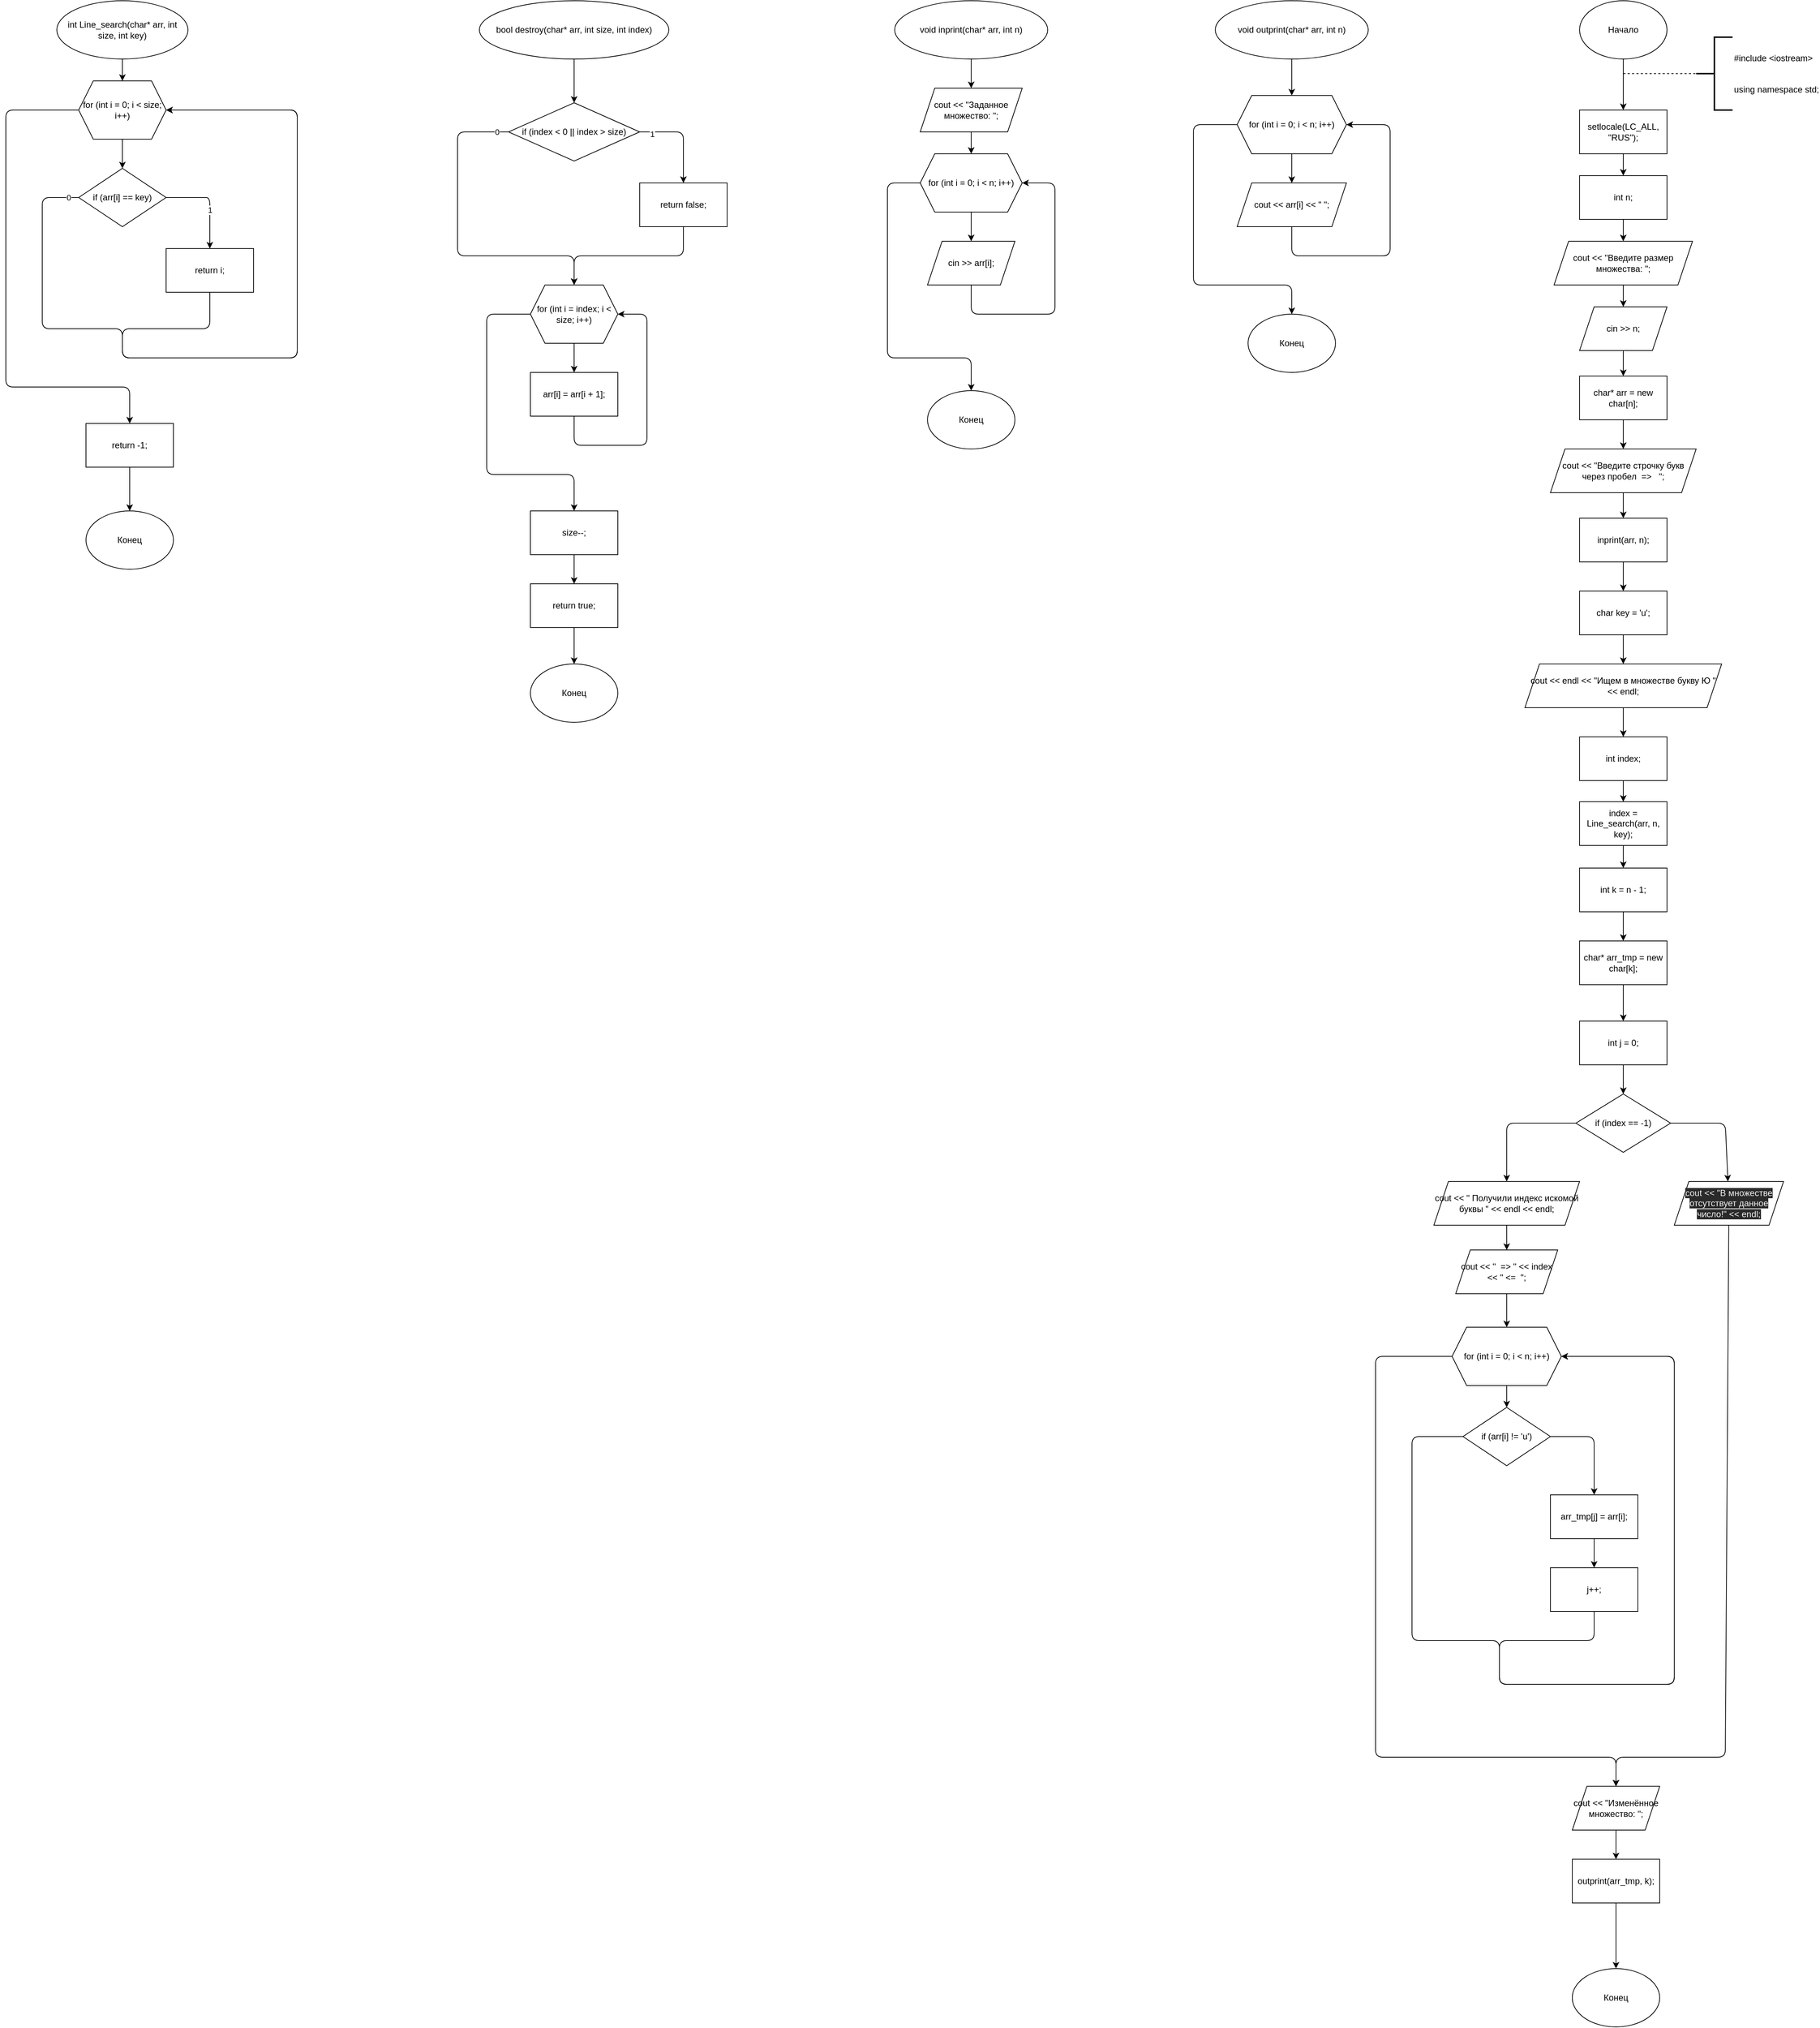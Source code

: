 <mxfile>
    <diagram id="OY_DTfB4gD_qRDo4ge83" name="Страница 1">
        <mxGraphModel dx="3727" dy="2633" grid="1" gridSize="10" guides="1" tooltips="1" connect="1" arrows="1" fold="1" page="1" pageScale="1" pageWidth="827" pageHeight="1169" math="0" shadow="0">
            <root>
                <mxCell id="0"/>
                <mxCell id="1" parent="0"/>
                <mxCell id="4" value="" style="edgeStyle=none;html=1;" edge="1" parent="1" source="2" target="3">
                    <mxGeometry relative="1" as="geometry"/>
                </mxCell>
                <mxCell id="2" value="int Line_search(char* arr, int size, int key)" style="ellipse;whiteSpace=wrap;html=1;" vertex="1" parent="1">
                    <mxGeometry x="160" y="10" width="180" height="80" as="geometry"/>
                </mxCell>
                <mxCell id="6" value="" style="edgeStyle=none;html=1;" edge="1" parent="1" source="3" target="5">
                    <mxGeometry relative="1" as="geometry"/>
                </mxCell>
                <mxCell id="14" style="edgeStyle=none;html=1;entryX=0.5;entryY=0;entryDx=0;entryDy=0;" edge="1" parent="1" source="3" target="9">
                    <mxGeometry relative="1" as="geometry">
                        <Array as="points">
                            <mxPoint x="90" y="160"/>
                            <mxPoint x="90" y="540"/>
                            <mxPoint x="260" y="540"/>
                        </Array>
                    </mxGeometry>
                </mxCell>
                <mxCell id="3" value="for (int i = 0; i &lt; size; i++)" style="shape=hexagon;perimeter=hexagonPerimeter2;whiteSpace=wrap;html=1;fixedSize=1;" vertex="1" parent="1">
                    <mxGeometry x="190" y="120" width="120" height="80" as="geometry"/>
                </mxCell>
                <mxCell id="8" style="edgeStyle=none;html=1;entryX=0.5;entryY=0;entryDx=0;entryDy=0;" edge="1" parent="1" source="5" target="7">
                    <mxGeometry relative="1" as="geometry">
                        <Array as="points">
                            <mxPoint x="350" y="280"/>
                            <mxPoint x="370" y="280"/>
                        </Array>
                    </mxGeometry>
                </mxCell>
                <mxCell id="13" value="1" style="edgeLabel;html=1;align=center;verticalAlign=middle;resizable=0;points=[];" vertex="1" connectable="0" parent="8">
                    <mxGeometry x="0.185" relative="1" as="geometry">
                        <mxPoint as="offset"/>
                    </mxGeometry>
                </mxCell>
                <mxCell id="11" style="edgeStyle=none;html=1;entryX=1;entryY=0.5;entryDx=0;entryDy=0;" edge="1" parent="1" source="5" target="3">
                    <mxGeometry relative="1" as="geometry">
                        <Array as="points">
                            <mxPoint x="140" y="280"/>
                            <mxPoint x="140" y="460"/>
                            <mxPoint x="250" y="460"/>
                            <mxPoint x="250" y="500"/>
                            <mxPoint x="490" y="500"/>
                            <mxPoint x="490" y="160"/>
                        </Array>
                    </mxGeometry>
                </mxCell>
                <mxCell id="12" value="0" style="edgeLabel;html=1;align=center;verticalAlign=middle;resizable=0;points=[];" vertex="1" connectable="0" parent="11">
                    <mxGeometry x="-0.975" relative="1" as="geometry">
                        <mxPoint as="offset"/>
                    </mxGeometry>
                </mxCell>
                <mxCell id="5" value="if (arr[i] == key)" style="rhombus;whiteSpace=wrap;html=1;" vertex="1" parent="1">
                    <mxGeometry x="190" y="240" width="120" height="80" as="geometry"/>
                </mxCell>
                <mxCell id="10" style="edgeStyle=none;html=1;entryX=1;entryY=0.5;entryDx=0;entryDy=0;" edge="1" parent="1" source="7" target="3">
                    <mxGeometry relative="1" as="geometry">
                        <Array as="points">
                            <mxPoint x="370" y="460"/>
                            <mxPoint x="250" y="460"/>
                            <mxPoint x="250" y="500"/>
                            <mxPoint x="490" y="500"/>
                            <mxPoint x="490" y="160"/>
                        </Array>
                    </mxGeometry>
                </mxCell>
                <mxCell id="7" value="return i;" style="rounded=0;whiteSpace=wrap;html=1;" vertex="1" parent="1">
                    <mxGeometry x="310" y="350" width="120" height="60" as="geometry"/>
                </mxCell>
                <mxCell id="16" value="" style="edgeStyle=none;html=1;" edge="1" parent="1" source="9" target="15">
                    <mxGeometry relative="1" as="geometry"/>
                </mxCell>
                <mxCell id="9" value="return -1;" style="rounded=0;whiteSpace=wrap;html=1;" vertex="1" parent="1">
                    <mxGeometry x="200" y="590" width="120" height="60" as="geometry"/>
                </mxCell>
                <mxCell id="15" value="Конец" style="ellipse;whiteSpace=wrap;html=1;" vertex="1" parent="1">
                    <mxGeometry x="200" y="710" width="120" height="80" as="geometry"/>
                </mxCell>
                <mxCell id="19" value="" style="edgeStyle=none;html=1;" edge="1" parent="1" source="17" target="18">
                    <mxGeometry relative="1" as="geometry"/>
                </mxCell>
                <mxCell id="17" value="bool destroy(char* arr, int size, int index)" style="ellipse;whiteSpace=wrap;html=1;" vertex="1" parent="1">
                    <mxGeometry x="740" y="10" width="260" height="80" as="geometry"/>
                </mxCell>
                <mxCell id="21" style="edgeStyle=none;html=1;entryX=0.5;entryY=0;entryDx=0;entryDy=0;" edge="1" parent="1" source="18" target="20">
                    <mxGeometry relative="1" as="geometry">
                        <Array as="points">
                            <mxPoint x="1020" y="190"/>
                        </Array>
                    </mxGeometry>
                </mxCell>
                <mxCell id="26" value="1" style="edgeLabel;html=1;align=center;verticalAlign=middle;resizable=0;points=[];" vertex="1" connectable="0" parent="21">
                    <mxGeometry x="-0.739" y="-3" relative="1" as="geometry">
                        <mxPoint as="offset"/>
                    </mxGeometry>
                </mxCell>
                <mxCell id="24" style="edgeStyle=none;html=1;entryX=0.5;entryY=0;entryDx=0;entryDy=0;" edge="1" parent="1" source="18" target="22">
                    <mxGeometry relative="1" as="geometry">
                        <Array as="points">
                            <mxPoint x="710" y="190"/>
                            <mxPoint x="710" y="360"/>
                            <mxPoint x="870" y="360"/>
                        </Array>
                    </mxGeometry>
                </mxCell>
                <mxCell id="25" value="0" style="edgeLabel;html=1;align=center;verticalAlign=middle;resizable=0;points=[];" vertex="1" connectable="0" parent="24">
                    <mxGeometry x="-0.927" relative="1" as="geometry">
                        <mxPoint as="offset"/>
                    </mxGeometry>
                </mxCell>
                <mxCell id="18" value="if (index &lt; 0 || index &gt; size)" style="rhombus;whiteSpace=wrap;html=1;" vertex="1" parent="1">
                    <mxGeometry x="780" y="150" width="180" height="80" as="geometry"/>
                </mxCell>
                <mxCell id="23" style="edgeStyle=none;html=1;entryX=0.5;entryY=0;entryDx=0;entryDy=0;" edge="1" parent="1" source="20" target="22">
                    <mxGeometry relative="1" as="geometry">
                        <Array as="points">
                            <mxPoint x="1020" y="360"/>
                            <mxPoint x="870" y="360"/>
                        </Array>
                    </mxGeometry>
                </mxCell>
                <mxCell id="20" value="return false;" style="rounded=0;whiteSpace=wrap;html=1;" vertex="1" parent="1">
                    <mxGeometry x="960" y="260" width="120" height="60" as="geometry"/>
                </mxCell>
                <mxCell id="28" value="" style="edgeStyle=none;html=1;" edge="1" parent="1" source="22" target="27">
                    <mxGeometry relative="1" as="geometry"/>
                </mxCell>
                <mxCell id="31" style="edgeStyle=none;html=1;" edge="1" parent="1" source="22" target="30">
                    <mxGeometry relative="1" as="geometry">
                        <Array as="points">
                            <mxPoint x="750" y="440"/>
                            <mxPoint x="750" y="660"/>
                            <mxPoint x="870" y="660"/>
                        </Array>
                    </mxGeometry>
                </mxCell>
                <mxCell id="22" value="for (int i = index; i &lt; size; i++)" style="shape=hexagon;perimeter=hexagonPerimeter2;whiteSpace=wrap;html=1;fixedSize=1;" vertex="1" parent="1">
                    <mxGeometry x="810" y="400" width="120" height="80" as="geometry"/>
                </mxCell>
                <mxCell id="29" style="edgeStyle=none;html=1;entryX=1;entryY=0.5;entryDx=0;entryDy=0;" edge="1" parent="1" source="27" target="22">
                    <mxGeometry relative="1" as="geometry">
                        <Array as="points">
                            <mxPoint x="870" y="620"/>
                            <mxPoint x="970" y="620"/>
                            <mxPoint x="970" y="440"/>
                        </Array>
                    </mxGeometry>
                </mxCell>
                <mxCell id="27" value="arr[i] = arr[i + 1];" style="rounded=0;whiteSpace=wrap;html=1;" vertex="1" parent="1">
                    <mxGeometry x="810" y="520" width="120" height="60" as="geometry"/>
                </mxCell>
                <mxCell id="33" value="" style="edgeStyle=none;html=1;" edge="1" parent="1" source="30" target="32">
                    <mxGeometry relative="1" as="geometry"/>
                </mxCell>
                <mxCell id="30" value="size--;" style="rounded=0;whiteSpace=wrap;html=1;" vertex="1" parent="1">
                    <mxGeometry x="810" y="710" width="120" height="60" as="geometry"/>
                </mxCell>
                <mxCell id="35" value="" style="edgeStyle=none;html=1;" edge="1" parent="1" source="32" target="34">
                    <mxGeometry relative="1" as="geometry"/>
                </mxCell>
                <mxCell id="32" value="return true;" style="rounded=0;whiteSpace=wrap;html=1;" vertex="1" parent="1">
                    <mxGeometry x="810" y="810" width="120" height="60" as="geometry"/>
                </mxCell>
                <mxCell id="34" value="Конец" style="ellipse;whiteSpace=wrap;html=1;" vertex="1" parent="1">
                    <mxGeometry x="810" y="920" width="120" height="80" as="geometry"/>
                </mxCell>
                <mxCell id="38" value="" style="edgeStyle=none;html=1;" edge="1" parent="1" source="36" target="37">
                    <mxGeometry relative="1" as="geometry"/>
                </mxCell>
                <mxCell id="36" value="void inprint(char* arr, int n)" style="ellipse;whiteSpace=wrap;html=1;" vertex="1" parent="1">
                    <mxGeometry x="1310" y="10" width="210" height="80" as="geometry"/>
                </mxCell>
                <mxCell id="40" value="" style="edgeStyle=none;html=1;" edge="1" parent="1" source="37" target="39">
                    <mxGeometry relative="1" as="geometry"/>
                </mxCell>
                <mxCell id="37" value="cout &lt;&lt; &quot;Заданное множество: &quot;;" style="shape=parallelogram;perimeter=parallelogramPerimeter;whiteSpace=wrap;html=1;fixedSize=1;" vertex="1" parent="1">
                    <mxGeometry x="1345" y="130" width="140" height="60" as="geometry"/>
                </mxCell>
                <mxCell id="42" value="" style="edgeStyle=none;html=1;" edge="1" parent="1" source="39" target="41">
                    <mxGeometry relative="1" as="geometry"/>
                </mxCell>
                <mxCell id="45" style="edgeStyle=none;html=1;entryX=0.5;entryY=0;entryDx=0;entryDy=0;" edge="1" parent="1" source="39" target="44">
                    <mxGeometry relative="1" as="geometry">
                        <Array as="points">
                            <mxPoint x="1300" y="260"/>
                            <mxPoint x="1300" y="500"/>
                            <mxPoint x="1415" y="500"/>
                        </Array>
                    </mxGeometry>
                </mxCell>
                <mxCell id="39" value="for (int i = 0; i &lt; n; i++)" style="shape=hexagon;perimeter=hexagonPerimeter2;whiteSpace=wrap;html=1;fixedSize=1;" vertex="1" parent="1">
                    <mxGeometry x="1345" y="220" width="140" height="80" as="geometry"/>
                </mxCell>
                <mxCell id="43" style="edgeStyle=none;html=1;entryX=1;entryY=0.5;entryDx=0;entryDy=0;" edge="1" parent="1" source="41" target="39">
                    <mxGeometry relative="1" as="geometry">
                        <Array as="points">
                            <mxPoint x="1415" y="440"/>
                            <mxPoint x="1530" y="440"/>
                            <mxPoint x="1530" y="260"/>
                        </Array>
                    </mxGeometry>
                </mxCell>
                <mxCell id="41" value="cin &gt;&gt; arr[i];" style="shape=parallelogram;perimeter=parallelogramPerimeter;whiteSpace=wrap;html=1;fixedSize=1;" vertex="1" parent="1">
                    <mxGeometry x="1355" y="340" width="120" height="60" as="geometry"/>
                </mxCell>
                <mxCell id="44" value="Конец" style="ellipse;whiteSpace=wrap;html=1;" vertex="1" parent="1">
                    <mxGeometry x="1355" y="545" width="120" height="80" as="geometry"/>
                </mxCell>
                <mxCell id="48" value="" style="edgeStyle=none;html=1;" edge="1" parent="1" source="46" target="47">
                    <mxGeometry relative="1" as="geometry"/>
                </mxCell>
                <mxCell id="46" value="void outprint(char* arr, int n)" style="ellipse;whiteSpace=wrap;html=1;" vertex="1" parent="1">
                    <mxGeometry x="1750" y="10" width="210" height="80" as="geometry"/>
                </mxCell>
                <mxCell id="50" value="" style="edgeStyle=none;html=1;" edge="1" parent="1" source="47" target="49">
                    <mxGeometry relative="1" as="geometry"/>
                </mxCell>
                <mxCell id="53" style="edgeStyle=none;html=1;entryX=0.5;entryY=0;entryDx=0;entryDy=0;" edge="1" parent="1" source="47" target="52">
                    <mxGeometry relative="1" as="geometry">
                        <Array as="points">
                            <mxPoint x="1720" y="180"/>
                            <mxPoint x="1720" y="400"/>
                            <mxPoint x="1855" y="400"/>
                        </Array>
                    </mxGeometry>
                </mxCell>
                <mxCell id="47" value="for (int i = 0; i &lt; n; i++)" style="shape=hexagon;perimeter=hexagonPerimeter2;whiteSpace=wrap;html=1;fixedSize=1;" vertex="1" parent="1">
                    <mxGeometry x="1780" y="140" width="150" height="80" as="geometry"/>
                </mxCell>
                <mxCell id="51" style="edgeStyle=none;html=1;entryX=1;entryY=0.5;entryDx=0;entryDy=0;" edge="1" parent="1" source="49" target="47">
                    <mxGeometry relative="1" as="geometry">
                        <Array as="points">
                            <mxPoint x="1855" y="360"/>
                            <mxPoint x="1990" y="360"/>
                            <mxPoint x="1990" y="180"/>
                        </Array>
                    </mxGeometry>
                </mxCell>
                <mxCell id="49" value="cout &lt;&lt; arr[i] &lt;&lt; &quot; &quot;;" style="shape=parallelogram;perimeter=parallelogramPerimeter;whiteSpace=wrap;html=1;fixedSize=1;" vertex="1" parent="1">
                    <mxGeometry x="1780" y="260" width="150" height="60" as="geometry"/>
                </mxCell>
                <mxCell id="52" value="Конец" style="ellipse;whiteSpace=wrap;html=1;" vertex="1" parent="1">
                    <mxGeometry x="1795" y="440" width="120" height="80" as="geometry"/>
                </mxCell>
                <mxCell id="56" value="" style="edgeStyle=none;html=1;" edge="1" parent="1" source="54" target="55">
                    <mxGeometry relative="1" as="geometry"/>
                </mxCell>
                <mxCell id="54" value="Начало" style="ellipse;whiteSpace=wrap;html=1;" vertex="1" parent="1">
                    <mxGeometry x="2250" y="10" width="120" height="80" as="geometry"/>
                </mxCell>
                <mxCell id="60" value="" style="edgeStyle=none;html=1;" edge="1" parent="1" source="55" target="59">
                    <mxGeometry relative="1" as="geometry"/>
                </mxCell>
                <mxCell id="55" value="setlocale(LC_ALL, &quot;RUS&quot;);" style="rounded=0;whiteSpace=wrap;html=1;" vertex="1" parent="1">
                    <mxGeometry x="2250" y="160" width="120" height="60" as="geometry"/>
                </mxCell>
                <mxCell id="57" value="#include &amp;lt;iostream&amp;gt;&lt;br&gt;&lt;br&gt;&lt;br&gt;using namespace std;" style="strokeWidth=2;html=1;shape=mxgraph.flowchart.annotation_2;align=left;labelPosition=right;pointerEvents=1;" vertex="1" parent="1">
                    <mxGeometry x="2410" y="60" width="50" height="100" as="geometry"/>
                </mxCell>
                <mxCell id="58" value="" style="endArrow=none;dashed=1;html=1;entryX=0;entryY=0.5;entryDx=0;entryDy=0;entryPerimeter=0;" edge="1" parent="1" target="57">
                    <mxGeometry width="50" height="50" relative="1" as="geometry">
                        <mxPoint x="2310" y="110" as="sourcePoint"/>
                        <mxPoint x="2330" y="310" as="targetPoint"/>
                    </mxGeometry>
                </mxCell>
                <mxCell id="62" value="" style="edgeStyle=none;html=1;" edge="1" parent="1" source="59" target="61">
                    <mxGeometry relative="1" as="geometry"/>
                </mxCell>
                <mxCell id="59" value="int n;" style="rounded=0;whiteSpace=wrap;html=1;" vertex="1" parent="1">
                    <mxGeometry x="2250" y="250" width="120" height="60" as="geometry"/>
                </mxCell>
                <mxCell id="65" value="" style="edgeStyle=none;html=1;" edge="1" parent="1" source="61" target="63">
                    <mxGeometry relative="1" as="geometry"/>
                </mxCell>
                <mxCell id="61" value="cout &lt;&lt; &quot;Введите размер множества: &quot;;" style="shape=parallelogram;perimeter=parallelogramPerimeter;whiteSpace=wrap;html=1;fixedSize=1;" vertex="1" parent="1">
                    <mxGeometry x="2215" y="340" width="190" height="60" as="geometry"/>
                </mxCell>
                <mxCell id="67" value="" style="edgeStyle=none;html=1;" edge="1" parent="1" source="63" target="66">
                    <mxGeometry relative="1" as="geometry"/>
                </mxCell>
                <mxCell id="63" value="cin &gt;&gt; n;" style="shape=parallelogram;perimeter=parallelogramPerimeter;whiteSpace=wrap;html=1;fixedSize=1;" vertex="1" parent="1">
                    <mxGeometry x="2250" y="430" width="120" height="60" as="geometry"/>
                </mxCell>
                <mxCell id="69" value="" style="edgeStyle=none;html=1;" edge="1" parent="1" source="66" target="68">
                    <mxGeometry relative="1" as="geometry"/>
                </mxCell>
                <mxCell id="66" value="char* arr = new char[n];" style="rounded=0;whiteSpace=wrap;html=1;" vertex="1" parent="1">
                    <mxGeometry x="2250" y="525" width="120" height="60" as="geometry"/>
                </mxCell>
                <mxCell id="71" value="" style="edgeStyle=none;html=1;" edge="1" parent="1" source="68" target="70">
                    <mxGeometry relative="1" as="geometry"/>
                </mxCell>
                <mxCell id="68" value="cout &lt;&lt; &quot;Введите строчку букв через пробел  =&gt;   &quot;;" style="shape=parallelogram;perimeter=parallelogramPerimeter;whiteSpace=wrap;html=1;fixedSize=1;" vertex="1" parent="1">
                    <mxGeometry x="2210" y="625" width="200" height="60" as="geometry"/>
                </mxCell>
                <mxCell id="73" value="" style="edgeStyle=none;html=1;" edge="1" parent="1" source="70" target="72">
                    <mxGeometry relative="1" as="geometry"/>
                </mxCell>
                <mxCell id="70" value="inprint(arr, n);" style="rounded=0;whiteSpace=wrap;html=1;" vertex="1" parent="1">
                    <mxGeometry x="2250" y="720" width="120" height="60" as="geometry"/>
                </mxCell>
                <mxCell id="75" value="" style="edgeStyle=none;html=1;" edge="1" parent="1" source="72" target="74">
                    <mxGeometry relative="1" as="geometry"/>
                </mxCell>
                <mxCell id="72" value="char key = 'u';" style="rounded=0;whiteSpace=wrap;html=1;" vertex="1" parent="1">
                    <mxGeometry x="2250" y="820" width="120" height="60" as="geometry"/>
                </mxCell>
                <mxCell id="77" value="" style="edgeStyle=none;html=1;" edge="1" parent="1" source="74" target="76">
                    <mxGeometry relative="1" as="geometry"/>
                </mxCell>
                <mxCell id="74" value="cout &lt;&lt; endl &lt;&lt; &quot;Ищем в множестве букву Ю &quot; &lt;&lt; endl;" style="shape=parallelogram;perimeter=parallelogramPerimeter;whiteSpace=wrap;html=1;fixedSize=1;" vertex="1" parent="1">
                    <mxGeometry x="2175" y="920" width="270" height="60" as="geometry"/>
                </mxCell>
                <mxCell id="79" value="" style="edgeStyle=none;html=1;" edge="1" parent="1" source="76" target="78">
                    <mxGeometry relative="1" as="geometry"/>
                </mxCell>
                <mxCell id="76" value="int index;" style="rounded=0;whiteSpace=wrap;html=1;" vertex="1" parent="1">
                    <mxGeometry x="2250" y="1020" width="120" height="60" as="geometry"/>
                </mxCell>
                <mxCell id="81" value="" style="edgeStyle=none;html=1;" edge="1" parent="1" source="78" target="80">
                    <mxGeometry relative="1" as="geometry"/>
                </mxCell>
                <mxCell id="78" value="index = Line_search(arr, n, key);" style="rounded=0;whiteSpace=wrap;html=1;" vertex="1" parent="1">
                    <mxGeometry x="2250" y="1109" width="120" height="60" as="geometry"/>
                </mxCell>
                <mxCell id="83" value="" style="edgeStyle=none;html=1;" edge="1" parent="1" source="80" target="82">
                    <mxGeometry relative="1" as="geometry"/>
                </mxCell>
                <mxCell id="80" value="int k = n - 1;" style="rounded=0;whiteSpace=wrap;html=1;" vertex="1" parent="1">
                    <mxGeometry x="2250" y="1200" width="120" height="60" as="geometry"/>
                </mxCell>
                <mxCell id="85" value="" style="edgeStyle=none;html=1;" edge="1" parent="1" source="82" target="84">
                    <mxGeometry relative="1" as="geometry"/>
                </mxCell>
                <mxCell id="82" value="char* arr_tmp = new char[k];" style="rounded=0;whiteSpace=wrap;html=1;" vertex="1" parent="1">
                    <mxGeometry x="2250" y="1300" width="120" height="60" as="geometry"/>
                </mxCell>
                <mxCell id="87" value="" style="edgeStyle=none;html=1;" edge="1" parent="1" source="84" target="86">
                    <mxGeometry relative="1" as="geometry"/>
                </mxCell>
                <mxCell id="84" value="int j = 0;" style="rounded=0;whiteSpace=wrap;html=1;" vertex="1" parent="1">
                    <mxGeometry x="2250" y="1410" width="120" height="60" as="geometry"/>
                </mxCell>
                <mxCell id="89" style="edgeStyle=none;html=1;" edge="1" parent="1" source="86" target="92">
                    <mxGeometry relative="1" as="geometry">
                        <mxPoint x="2450" y="1640" as="targetPoint"/>
                        <Array as="points">
                            <mxPoint x="2450" y="1550"/>
                        </Array>
                    </mxGeometry>
                </mxCell>
                <mxCell id="91" style="edgeStyle=none;html=1;entryX=0.5;entryY=0;entryDx=0;entryDy=0;" edge="1" parent="1" source="86" target="90">
                    <mxGeometry relative="1" as="geometry">
                        <Array as="points">
                            <mxPoint x="2150" y="1550"/>
                        </Array>
                    </mxGeometry>
                </mxCell>
                <mxCell id="86" value="if (index == -1)" style="rhombus;whiteSpace=wrap;html=1;" vertex="1" parent="1">
                    <mxGeometry x="2245" y="1510" width="130" height="80" as="geometry"/>
                </mxCell>
                <mxCell id="94" value="" style="edgeStyle=none;html=1;" edge="1" parent="1" source="90" target="93">
                    <mxGeometry relative="1" as="geometry"/>
                </mxCell>
                <mxCell id="90" value="cout &lt;&lt; &quot; Получили индекс искомой буквы &quot; &lt;&lt; endl &lt;&lt; endl;" style="shape=parallelogram;perimeter=parallelogramPerimeter;whiteSpace=wrap;html=1;fixedSize=1;" vertex="1" parent="1">
                    <mxGeometry x="2050" y="1630" width="200" height="60" as="geometry"/>
                </mxCell>
                <mxCell id="106" style="edgeStyle=none;html=1;" edge="1" parent="1" source="92">
                    <mxGeometry relative="1" as="geometry">
                        <mxPoint x="2300" y="2460" as="targetPoint"/>
                        <Array as="points">
                            <mxPoint x="2450" y="2420"/>
                            <mxPoint x="2300" y="2420"/>
                        </Array>
                    </mxGeometry>
                </mxCell>
                <mxCell id="92" value="&#10;&#10;&lt;span style=&quot;color: rgb(240, 240, 240); font-family: helvetica; font-size: 12px; font-style: normal; font-weight: 400; letter-spacing: normal; text-align: center; text-indent: 0px; text-transform: none; word-spacing: 0px; background-color: rgb(42, 42, 42); display: inline; float: none;&quot;&gt;cout &amp;lt;&amp;lt; &quot;В множестве отсутствует данное число!&quot; &amp;lt;&amp;lt; endl;&lt;/span&gt;&#10;&#10;" style="shape=parallelogram;perimeter=parallelogramPerimeter;whiteSpace=wrap;html=1;fixedSize=1;" vertex="1" parent="1">
                    <mxGeometry x="2380" y="1630" width="150" height="60" as="geometry"/>
                </mxCell>
                <mxCell id="96" value="" style="edgeStyle=none;html=1;" edge="1" parent="1" source="93" target="95">
                    <mxGeometry relative="1" as="geometry"/>
                </mxCell>
                <mxCell id="93" value="cout &lt;&lt; &quot;  =&gt; &quot; &lt;&lt; index &lt;&lt; &quot; &lt;=  &quot;;" style="shape=parallelogram;perimeter=parallelogramPerimeter;whiteSpace=wrap;html=1;fixedSize=1;" vertex="1" parent="1">
                    <mxGeometry x="2080" y="1724" width="140" height="60" as="geometry"/>
                </mxCell>
                <mxCell id="98" value="" style="edgeStyle=none;html=1;" edge="1" parent="1" source="95" target="97">
                    <mxGeometry relative="1" as="geometry"/>
                </mxCell>
                <mxCell id="105" style="edgeStyle=none;html=1;" edge="1" parent="1" source="95" target="107">
                    <mxGeometry relative="1" as="geometry">
                        <mxPoint x="2300" y="2460" as="targetPoint"/>
                        <Array as="points">
                            <mxPoint x="1970" y="1870"/>
                            <mxPoint x="1970" y="2420"/>
                            <mxPoint x="2300" y="2420"/>
                        </Array>
                    </mxGeometry>
                </mxCell>
                <mxCell id="95" value="for (int i = 0; i &lt; n; i++)" style="shape=hexagon;perimeter=hexagonPerimeter2;whiteSpace=wrap;html=1;fixedSize=1;" vertex="1" parent="1">
                    <mxGeometry x="2075" y="1830" width="150" height="80" as="geometry"/>
                </mxCell>
                <mxCell id="100" style="edgeStyle=none;html=1;entryX=0.5;entryY=0;entryDx=0;entryDy=0;" edge="1" parent="1" source="97" target="99">
                    <mxGeometry relative="1" as="geometry">
                        <Array as="points">
                            <mxPoint x="2270" y="1980"/>
                        </Array>
                    </mxGeometry>
                </mxCell>
                <mxCell id="103" style="edgeStyle=none;html=1;entryX=1;entryY=0.5;entryDx=0;entryDy=0;" edge="1" parent="1" source="97" target="95">
                    <mxGeometry relative="1" as="geometry">
                        <Array as="points">
                            <mxPoint x="2020" y="1980"/>
                            <mxPoint x="2020" y="2260"/>
                            <mxPoint x="2140" y="2260"/>
                            <mxPoint x="2140" y="2320"/>
                            <mxPoint x="2380" y="2320"/>
                            <mxPoint x="2380" y="1870"/>
                        </Array>
                    </mxGeometry>
                </mxCell>
                <mxCell id="97" value="if (arr[i] != 'u')" style="rhombus;whiteSpace=wrap;html=1;" vertex="1" parent="1">
                    <mxGeometry x="2090" y="1940" width="120" height="80" as="geometry"/>
                </mxCell>
                <mxCell id="102" value="" style="edgeStyle=none;html=1;" edge="1" parent="1" source="99" target="101">
                    <mxGeometry relative="1" as="geometry"/>
                </mxCell>
                <mxCell id="99" value="arr_tmp[j] = arr[i];" style="rounded=0;whiteSpace=wrap;html=1;" vertex="1" parent="1">
                    <mxGeometry x="2210" y="2060" width="120" height="60" as="geometry"/>
                </mxCell>
                <mxCell id="104" style="edgeStyle=none;html=1;entryX=1;entryY=0.5;entryDx=0;entryDy=0;" edge="1" parent="1" source="101" target="95">
                    <mxGeometry relative="1" as="geometry">
                        <Array as="points">
                            <mxPoint x="2270" y="2260"/>
                            <mxPoint x="2140" y="2260"/>
                            <mxPoint x="2140" y="2320"/>
                            <mxPoint x="2380" y="2320"/>
                            <mxPoint x="2380" y="1870"/>
                        </Array>
                    </mxGeometry>
                </mxCell>
                <mxCell id="101" value="j++;" style="rounded=0;whiteSpace=wrap;html=1;" vertex="1" parent="1">
                    <mxGeometry x="2210" y="2160" width="120" height="60" as="geometry"/>
                </mxCell>
                <mxCell id="109" value="" style="edgeStyle=none;html=1;" edge="1" parent="1" source="107" target="108">
                    <mxGeometry relative="1" as="geometry"/>
                </mxCell>
                <mxCell id="107" value="cout &lt;&lt; &quot;Изменённое множество: &quot;;" style="shape=parallelogram;perimeter=parallelogramPerimeter;whiteSpace=wrap;html=1;fixedSize=1;" vertex="1" parent="1">
                    <mxGeometry x="2240" y="2460" width="120" height="60" as="geometry"/>
                </mxCell>
                <mxCell id="111" value="" style="edgeStyle=none;html=1;" edge="1" parent="1" source="108" target="110">
                    <mxGeometry relative="1" as="geometry"/>
                </mxCell>
                <mxCell id="108" value="outprint(arr_tmp, k);" style="rounded=0;whiteSpace=wrap;html=1;" vertex="1" parent="1">
                    <mxGeometry x="2240" y="2560" width="120" height="60" as="geometry"/>
                </mxCell>
                <mxCell id="110" value="Конец" style="ellipse;whiteSpace=wrap;html=1;" vertex="1" parent="1">
                    <mxGeometry x="2240" y="2710" width="120" height="80" as="geometry"/>
                </mxCell>
            </root>
        </mxGraphModel>
    </diagram>
</mxfile>